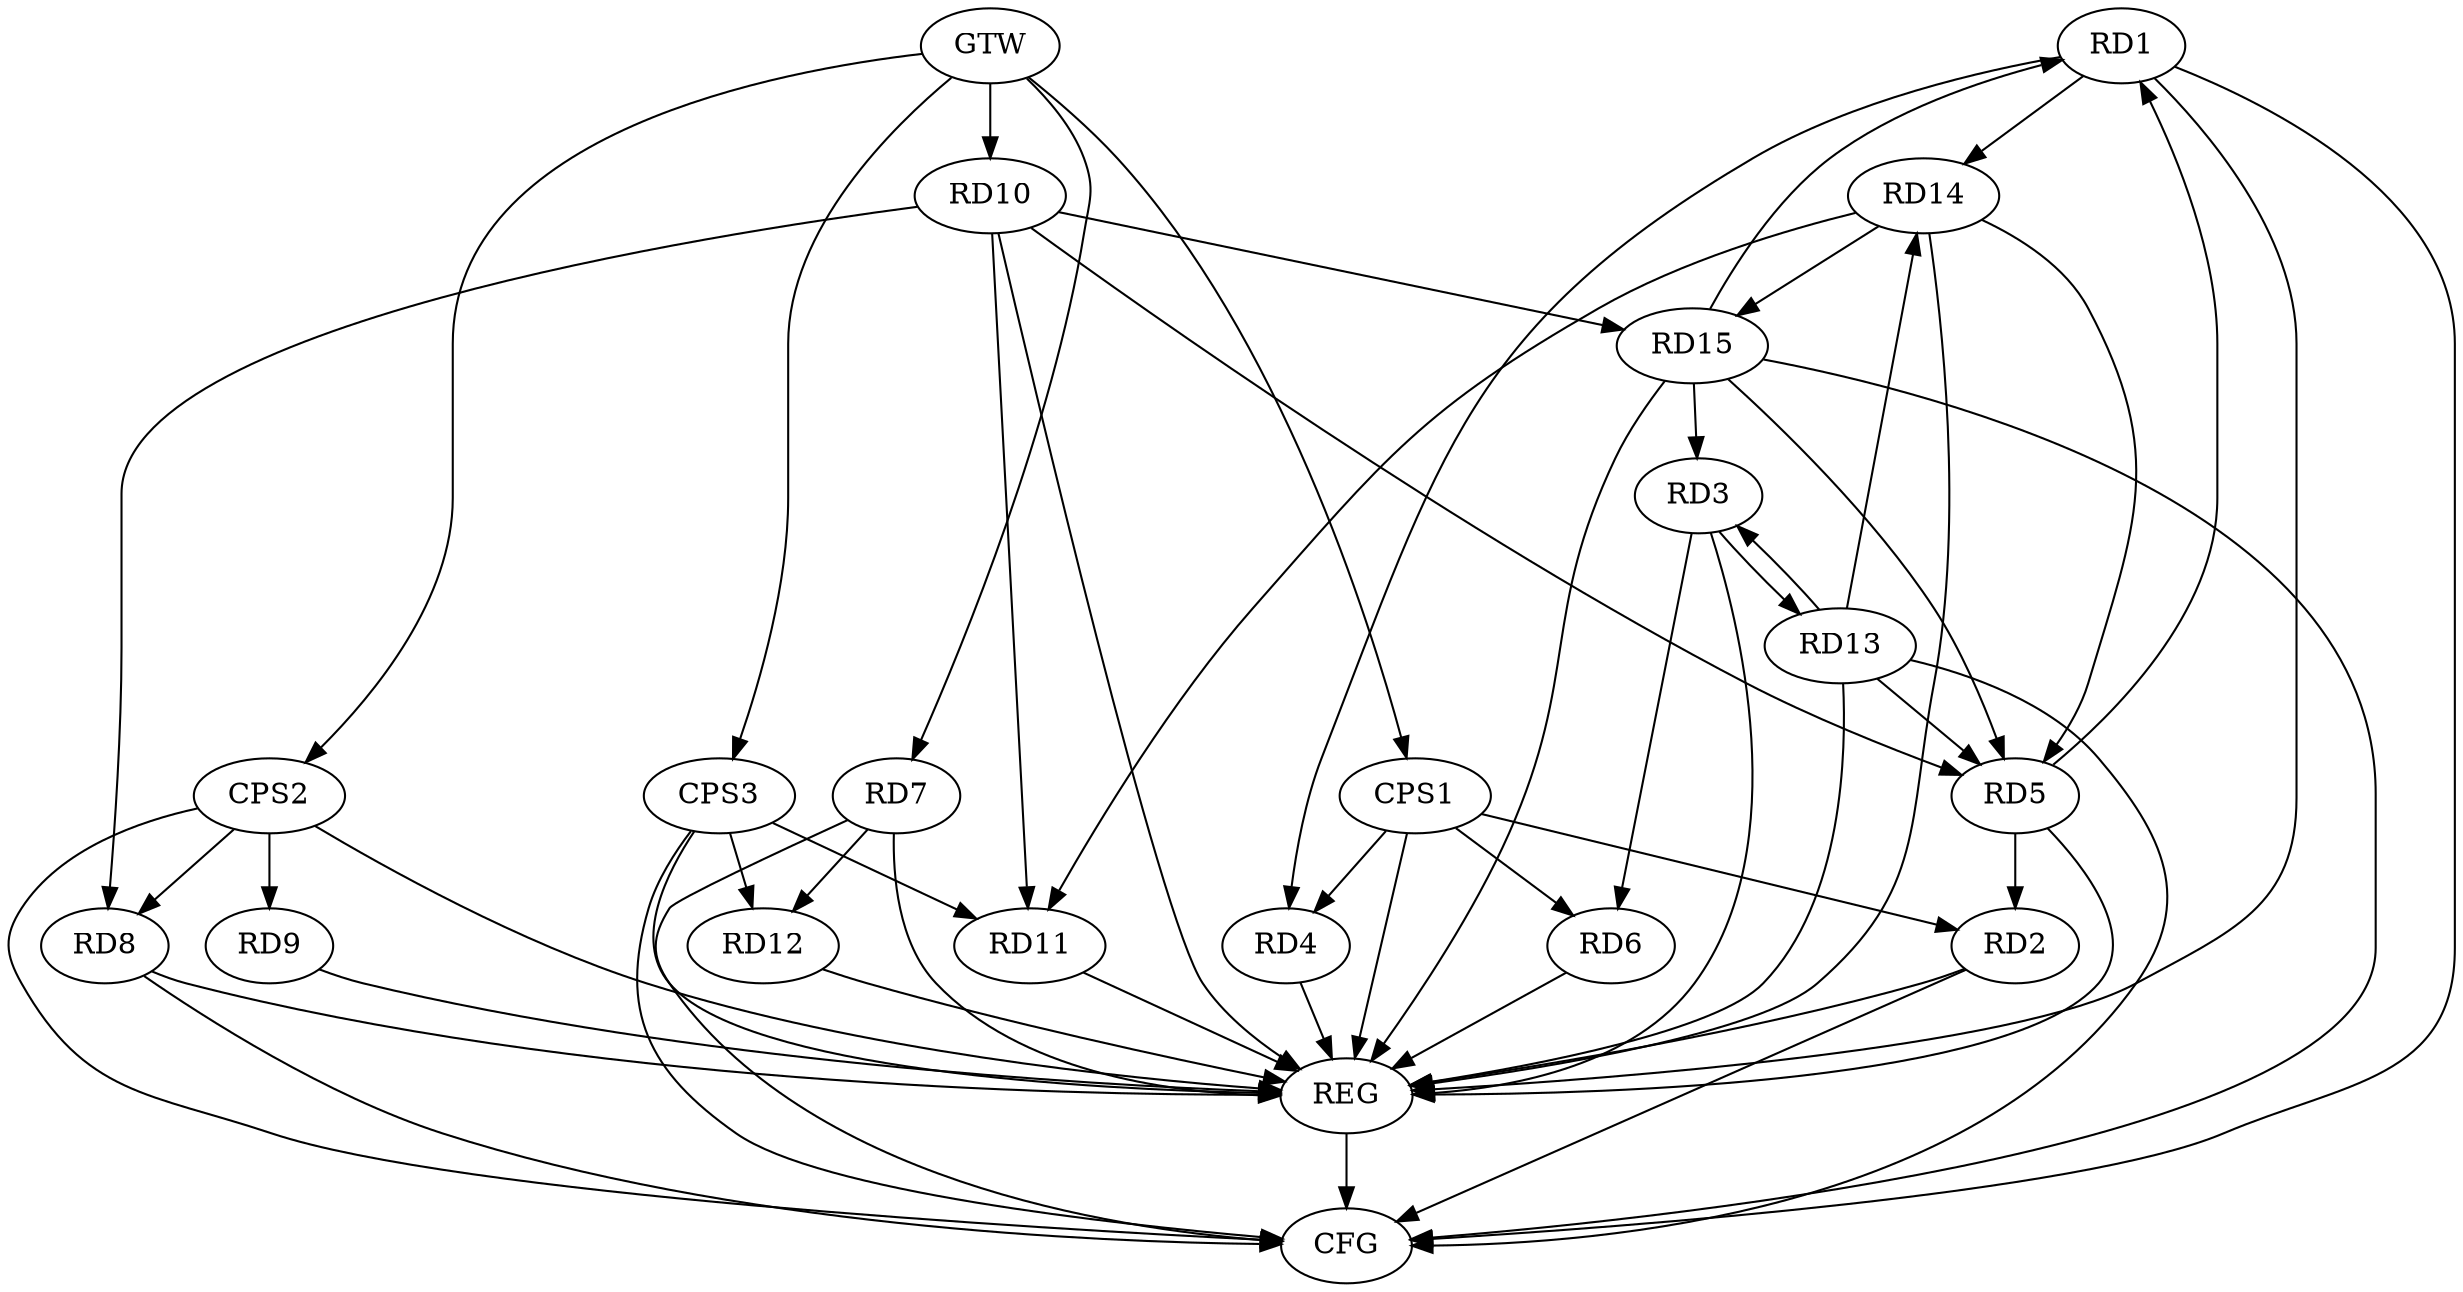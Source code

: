 strict digraph G {
  RD1 [ label="RD1" ];
  RD2 [ label="RD2" ];
  RD3 [ label="RD3" ];
  RD4 [ label="RD4" ];
  RD5 [ label="RD5" ];
  RD6 [ label="RD6" ];
  RD7 [ label="RD7" ];
  RD8 [ label="RD8" ];
  RD9 [ label="RD9" ];
  RD10 [ label="RD10" ];
  RD11 [ label="RD11" ];
  RD12 [ label="RD12" ];
  RD13 [ label="RD13" ];
  RD14 [ label="RD14" ];
  RD15 [ label="RD15" ];
  CPS1 [ label="CPS1" ];
  CPS2 [ label="CPS2" ];
  CPS3 [ label="CPS3" ];
  GTW [ label="GTW" ];
  REG [ label="REG" ];
  CFG [ label="CFG" ];
  RD1 -> RD4;
  RD5 -> RD1;
  RD1 -> RD14;
  RD15 -> RD1;
  RD5 -> RD2;
  RD3 -> RD6;
  RD3 -> RD13;
  RD13 -> RD3;
  RD15 -> RD3;
  RD10 -> RD5;
  RD13 -> RD5;
  RD14 -> RD5;
  RD15 -> RD5;
  RD7 -> RD12;
  RD10 -> RD8;
  RD10 -> RD11;
  RD10 -> RD15;
  RD14 -> RD11;
  RD13 -> RD14;
  RD14 -> RD15;
  CPS1 -> RD2;
  CPS1 -> RD4;
  CPS1 -> RD6;
  CPS2 -> RD8;
  CPS2 -> RD9;
  CPS3 -> RD11;
  CPS3 -> RD12;
  GTW -> RD7;
  GTW -> RD10;
  GTW -> CPS1;
  GTW -> CPS2;
  GTW -> CPS3;
  RD1 -> REG;
  RD2 -> REG;
  RD3 -> REG;
  RD4 -> REG;
  RD5 -> REG;
  RD6 -> REG;
  RD7 -> REG;
  RD8 -> REG;
  RD9 -> REG;
  RD10 -> REG;
  RD11 -> REG;
  RD12 -> REG;
  RD13 -> REG;
  RD14 -> REG;
  RD15 -> REG;
  CPS1 -> REG;
  CPS2 -> REG;
  CPS3 -> REG;
  RD8 -> CFG;
  CPS3 -> CFG;
  RD13 -> CFG;
  RD15 -> CFG;
  RD1 -> CFG;
  RD7 -> CFG;
  RD2 -> CFG;
  CPS2 -> CFG;
  REG -> CFG;
}
